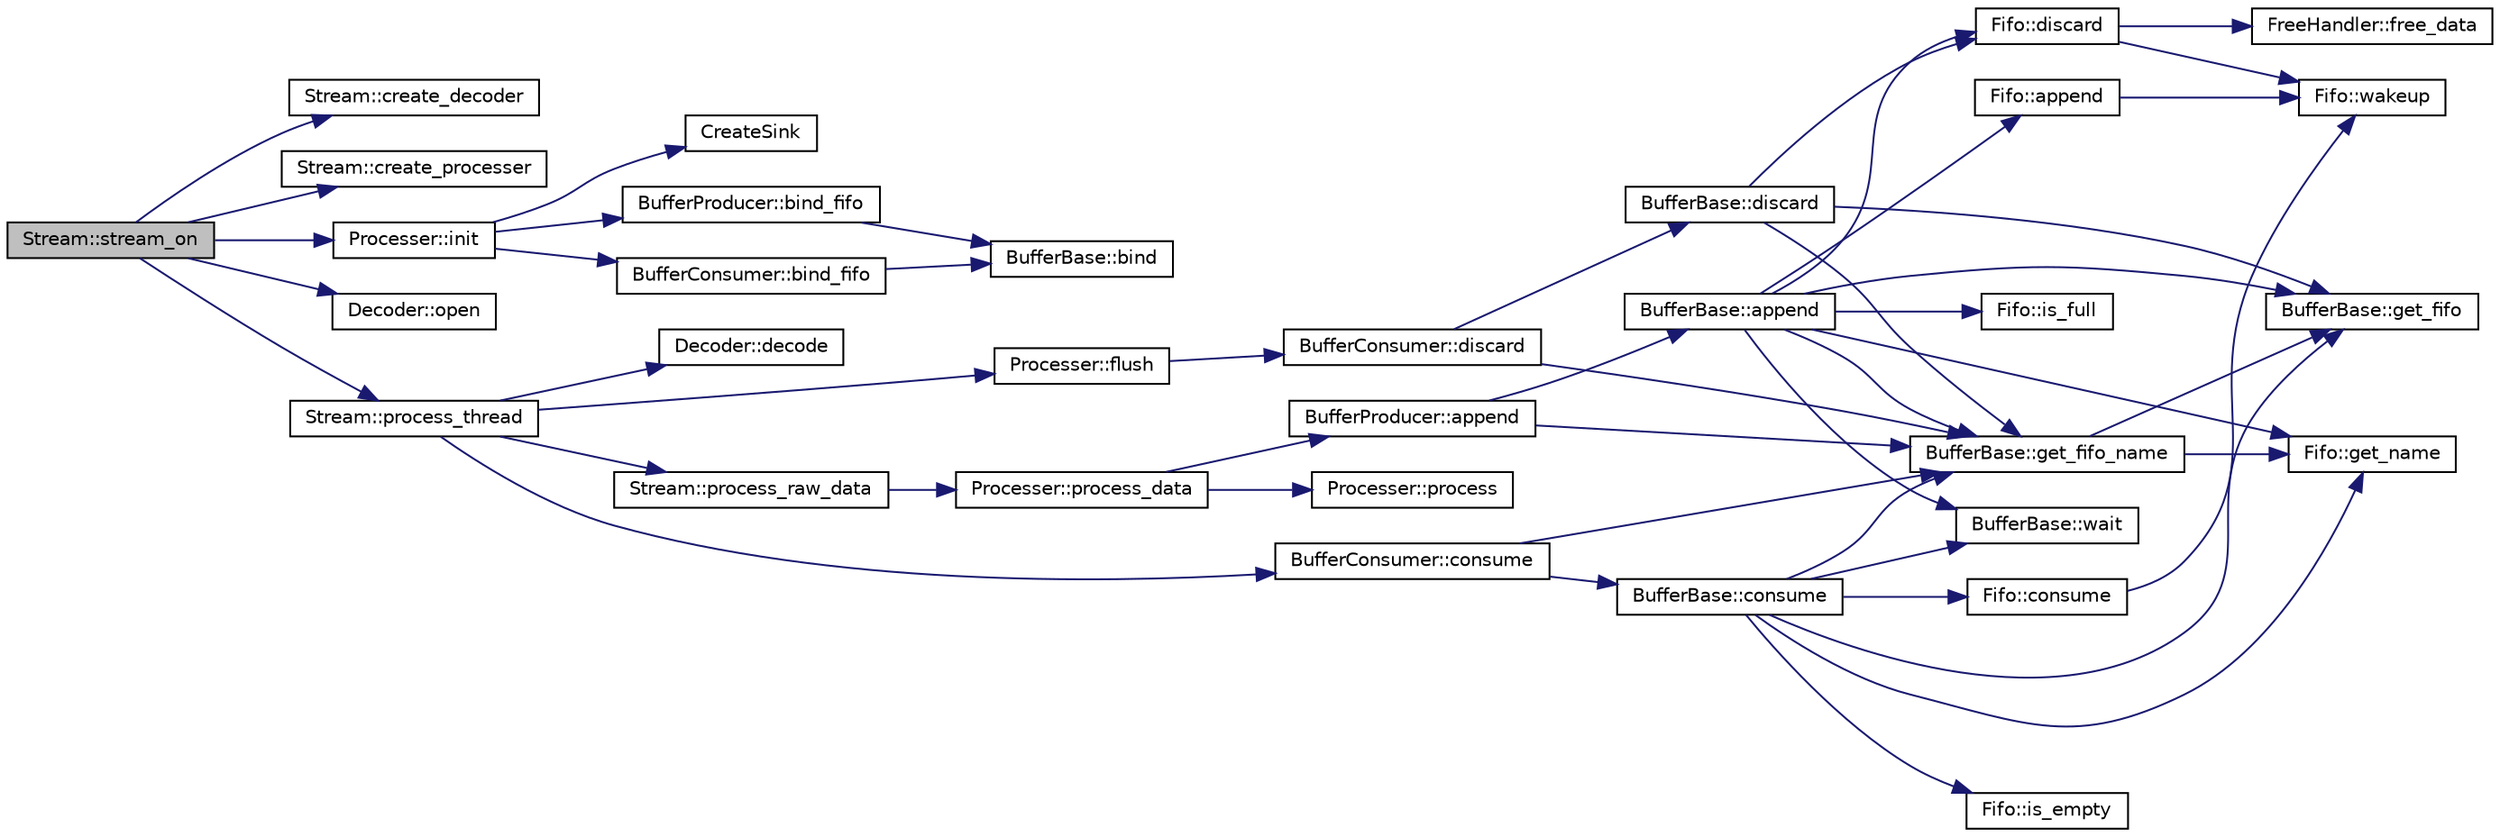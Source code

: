 digraph "Stream::stream_on"
{
 // LATEX_PDF_SIZE
  edge [fontname="Helvetica",fontsize="10",labelfontname="Helvetica",labelfontsize="10"];
  node [fontname="Helvetica",fontsize="10",shape=record];
  rankdir="LR";
  Node1 [label="Stream::stream_on",height=0.2,width=0.4,color="black", fillcolor="grey75", style="filled", fontcolor="black",tooltip=" "];
  Node1 -> Node2 [color="midnightblue",fontsize="10",style="solid",fontname="Helvetica"];
  Node2 [label="Stream::create_decoder",height=0.2,width=0.4,color="black", fillcolor="white", style="filled",URL="$class_stream.html#a1eef561073cb65b7fa2a1932dfb506ab",tooltip=" "];
  Node1 -> Node3 [color="midnightblue",fontsize="10",style="solid",fontname="Helvetica"];
  Node3 [label="Stream::create_processer",height=0.2,width=0.4,color="black", fillcolor="white", style="filled",URL="$class_stream.html#afca9b8802d72a98ca5e82052aa03f068",tooltip=" "];
  Node1 -> Node4 [color="midnightblue",fontsize="10",style="solid",fontname="Helvetica"];
  Node4 [label="Processer::init",height=0.2,width=0.4,color="black", fillcolor="white", style="filled",URL="$class_processer.html#ae34de83d3de143c322a8dd76bd2fa18c",tooltip=" "];
  Node4 -> Node5 [color="midnightblue",fontsize="10",style="solid",fontname="Helvetica"];
  Node5 [label="BufferConsumer::bind_fifo",height=0.2,width=0.4,color="black", fillcolor="white", style="filled",URL="$class_buffer_consumer.html#a6b5209f0043cb591ee1a4543a0b1b28a",tooltip=" "];
  Node5 -> Node6 [color="midnightblue",fontsize="10",style="solid",fontname="Helvetica"];
  Node6 [label="BufferBase::bind",height=0.2,width=0.4,color="black", fillcolor="white", style="filled",URL="$class_buffer_base.html#a32fbf76bd8f1eab1adbfa783cff2b26e",tooltip=" "];
  Node4 -> Node7 [color="midnightblue",fontsize="10",style="solid",fontname="Helvetica"];
  Node7 [label="BufferProducer::bind_fifo",height=0.2,width=0.4,color="black", fillcolor="white", style="filled",URL="$class_buffer_producer.html#ae938e76707cd668cdf6e20fde8052721",tooltip=" "];
  Node7 -> Node6 [color="midnightblue",fontsize="10",style="solid",fontname="Helvetica"];
  Node4 -> Node8 [color="midnightblue",fontsize="10",style="solid",fontname="Helvetica"];
  Node8 [label="CreateSink",height=0.2,width=0.4,color="black", fillcolor="white", style="filled",URL="$component_8cpp.html#adcb538324d8020896ba39abd43deada6",tooltip=" "];
  Node1 -> Node9 [color="midnightblue",fontsize="10",style="solid",fontname="Helvetica"];
  Node9 [label="Decoder::open",height=0.2,width=0.4,color="black", fillcolor="white", style="filled",URL="$class_decoder.html#aa971977ada435327567a6df519688440",tooltip=" "];
  Node1 -> Node10 [color="midnightblue",fontsize="10",style="solid",fontname="Helvetica"];
  Node10 [label="Stream::process_thread",height=0.2,width=0.4,color="black", fillcolor="white", style="filled",URL="$class_stream.html#a346edfae844caa31dcb4678d0be12681",tooltip=" "];
  Node10 -> Node11 [color="midnightblue",fontsize="10",style="solid",fontname="Helvetica"];
  Node11 [label="BufferConsumer::consume",height=0.2,width=0.4,color="black", fillcolor="white", style="filled",URL="$class_buffer_consumer.html#addd003a088b10c697729e731f77b3bfd",tooltip=" "];
  Node11 -> Node12 [color="midnightblue",fontsize="10",style="solid",fontname="Helvetica"];
  Node12 [label="BufferBase::consume",height=0.2,width=0.4,color="black", fillcolor="white", style="filled",URL="$class_buffer_base.html#a76e6959faff94d7a0561003d390d84c8",tooltip=" "];
  Node12 -> Node13 [color="midnightblue",fontsize="10",style="solid",fontname="Helvetica"];
  Node13 [label="Fifo::consume",height=0.2,width=0.4,color="black", fillcolor="white", style="filled",URL="$class_fifo.html#a2c5fd19150cd755041f01f5b013690e4",tooltip=" "];
  Node13 -> Node14 [color="midnightblue",fontsize="10",style="solid",fontname="Helvetica"];
  Node14 [label="Fifo::wakeup",height=0.2,width=0.4,color="black", fillcolor="white", style="filled",URL="$class_fifo.html#a66c5afd32d254833776d8229bd0b2965",tooltip=" "];
  Node12 -> Node15 [color="midnightblue",fontsize="10",style="solid",fontname="Helvetica"];
  Node15 [label="BufferBase::get_fifo",height=0.2,width=0.4,color="black", fillcolor="white", style="filled",URL="$class_buffer_base.html#aad84b9690026b9da88d76d276b47470d",tooltip=" "];
  Node12 -> Node16 [color="midnightblue",fontsize="10",style="solid",fontname="Helvetica"];
  Node16 [label="BufferBase::get_fifo_name",height=0.2,width=0.4,color="black", fillcolor="white", style="filled",URL="$class_buffer_base.html#a801e2e43bb032c4b455f4b18a224e838",tooltip=" "];
  Node16 -> Node15 [color="midnightblue",fontsize="10",style="solid",fontname="Helvetica"];
  Node16 -> Node17 [color="midnightblue",fontsize="10",style="solid",fontname="Helvetica"];
  Node17 [label="Fifo::get_name",height=0.2,width=0.4,color="black", fillcolor="white", style="filled",URL="$class_fifo.html#a8d1a5745a600502cd67bfc642a2b1eb6",tooltip=" "];
  Node12 -> Node17 [color="midnightblue",fontsize="10",style="solid",fontname="Helvetica"];
  Node12 -> Node18 [color="midnightblue",fontsize="10",style="solid",fontname="Helvetica"];
  Node18 [label="Fifo::is_empty",height=0.2,width=0.4,color="black", fillcolor="white", style="filled",URL="$class_fifo.html#a7f9ad2ef2dcab2b82817e0a09cb69fda",tooltip=" "];
  Node12 -> Node19 [color="midnightblue",fontsize="10",style="solid",fontname="Helvetica"];
  Node19 [label="BufferBase::wait",height=0.2,width=0.4,color="black", fillcolor="white", style="filled",URL="$class_buffer_base.html#ae7fa60f3c9f233a6f142668b90d335fa",tooltip=" "];
  Node11 -> Node16 [color="midnightblue",fontsize="10",style="solid",fontname="Helvetica"];
  Node10 -> Node20 [color="midnightblue",fontsize="10",style="solid",fontname="Helvetica"];
  Node20 [label="Decoder::decode",height=0.2,width=0.4,color="black", fillcolor="white", style="filled",URL="$class_decoder.html#a190c58f78e50e76bc125374a48fb7adb",tooltip=" "];
  Node10 -> Node21 [color="midnightblue",fontsize="10",style="solid",fontname="Helvetica"];
  Node21 [label="Processer::flush",height=0.2,width=0.4,color="black", fillcolor="white", style="filled",URL="$class_processer.html#a7250f01dd404dbd825f5820f7f06966d",tooltip=" "];
  Node21 -> Node22 [color="midnightblue",fontsize="10",style="solid",fontname="Helvetica"];
  Node22 [label="BufferConsumer::discard",height=0.2,width=0.4,color="black", fillcolor="white", style="filled",URL="$class_buffer_consumer.html#a6d48beb5f7d243a49079e4b0fb85b653",tooltip=" "];
  Node22 -> Node23 [color="midnightblue",fontsize="10",style="solid",fontname="Helvetica"];
  Node23 [label="BufferBase::discard",height=0.2,width=0.4,color="black", fillcolor="white", style="filled",URL="$class_buffer_base.html#acdf2985c9ec07d9b27ac3078c1439307",tooltip=" "];
  Node23 -> Node24 [color="midnightblue",fontsize="10",style="solid",fontname="Helvetica"];
  Node24 [label="Fifo::discard",height=0.2,width=0.4,color="black", fillcolor="white", style="filled",URL="$class_fifo.html#aaf0b3a62abbb4dc572a03837dbc4c239",tooltip=" "];
  Node24 -> Node25 [color="midnightblue",fontsize="10",style="solid",fontname="Helvetica"];
  Node25 [label="FreeHandler::free_data",height=0.2,width=0.4,color="black", fillcolor="white", style="filled",URL="$class_free_handler.html#a15544d3026fdca95f0cfbae1a7408bf1",tooltip=" "];
  Node24 -> Node14 [color="midnightblue",fontsize="10",style="solid",fontname="Helvetica"];
  Node23 -> Node15 [color="midnightblue",fontsize="10",style="solid",fontname="Helvetica"];
  Node23 -> Node16 [color="midnightblue",fontsize="10",style="solid",fontname="Helvetica"];
  Node22 -> Node16 [color="midnightblue",fontsize="10",style="solid",fontname="Helvetica"];
  Node10 -> Node26 [color="midnightblue",fontsize="10",style="solid",fontname="Helvetica"];
  Node26 [label="Stream::process_raw_data",height=0.2,width=0.4,color="black", fillcolor="white", style="filled",URL="$class_stream.html#adbe4eb3f5bf605a94848976b3915fee9",tooltip=" "];
  Node26 -> Node27 [color="midnightblue",fontsize="10",style="solid",fontname="Helvetica"];
  Node27 [label="Processer::process_data",height=0.2,width=0.4,color="black", fillcolor="white", style="filled",URL="$class_processer.html#ade9765442a05c2415f80900469d427c1",tooltip=" "];
  Node27 -> Node28 [color="midnightblue",fontsize="10",style="solid",fontname="Helvetica"];
  Node28 [label="BufferProducer::append",height=0.2,width=0.4,color="black", fillcolor="white", style="filled",URL="$class_buffer_producer.html#add60c6542518e19e812e8d084746dc9d",tooltip=" "];
  Node28 -> Node29 [color="midnightblue",fontsize="10",style="solid",fontname="Helvetica"];
  Node29 [label="BufferBase::append",height=0.2,width=0.4,color="black", fillcolor="white", style="filled",URL="$class_buffer_base.html#a611e3f4eb911fc58bc811062c38b54eb",tooltip=" "];
  Node29 -> Node30 [color="midnightblue",fontsize="10",style="solid",fontname="Helvetica"];
  Node30 [label="Fifo::append",height=0.2,width=0.4,color="black", fillcolor="white", style="filled",URL="$class_fifo.html#a7537606bea89bff788a2ef08235ecc85",tooltip=" "];
  Node30 -> Node14 [color="midnightblue",fontsize="10",style="solid",fontname="Helvetica"];
  Node29 -> Node24 [color="midnightblue",fontsize="10",style="solid",fontname="Helvetica"];
  Node29 -> Node15 [color="midnightblue",fontsize="10",style="solid",fontname="Helvetica"];
  Node29 -> Node16 [color="midnightblue",fontsize="10",style="solid",fontname="Helvetica"];
  Node29 -> Node17 [color="midnightblue",fontsize="10",style="solid",fontname="Helvetica"];
  Node29 -> Node31 [color="midnightblue",fontsize="10",style="solid",fontname="Helvetica"];
  Node31 [label="Fifo::is_full",height=0.2,width=0.4,color="black", fillcolor="white", style="filled",URL="$class_fifo.html#a0f40023cb98b4264b1f27253c887f912",tooltip=" "];
  Node29 -> Node19 [color="midnightblue",fontsize="10",style="solid",fontname="Helvetica"];
  Node28 -> Node16 [color="midnightblue",fontsize="10",style="solid",fontname="Helvetica"];
  Node27 -> Node32 [color="midnightblue",fontsize="10",style="solid",fontname="Helvetica"];
  Node32 [label="Processer::process",height=0.2,width=0.4,color="black", fillcolor="white", style="filled",URL="$class_processer.html#af8c5c83b4232c8d30c4afda1b855a10b",tooltip=" "];
}
